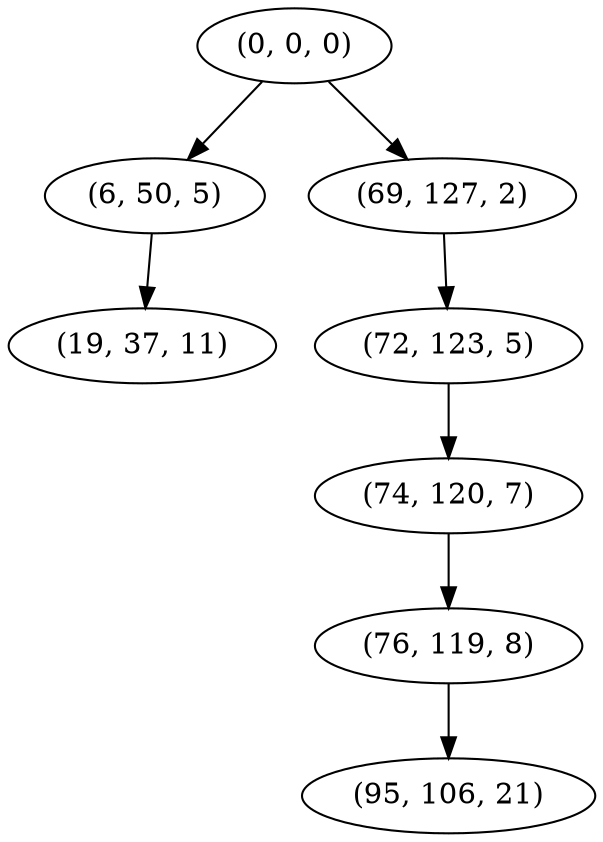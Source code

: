 digraph tree {
    "(0, 0, 0)";
    "(6, 50, 5)";
    "(19, 37, 11)";
    "(69, 127, 2)";
    "(72, 123, 5)";
    "(74, 120, 7)";
    "(76, 119, 8)";
    "(95, 106, 21)";
    "(0, 0, 0)" -> "(6, 50, 5)";
    "(0, 0, 0)" -> "(69, 127, 2)";
    "(6, 50, 5)" -> "(19, 37, 11)";
    "(69, 127, 2)" -> "(72, 123, 5)";
    "(72, 123, 5)" -> "(74, 120, 7)";
    "(74, 120, 7)" -> "(76, 119, 8)";
    "(76, 119, 8)" -> "(95, 106, 21)";
}

